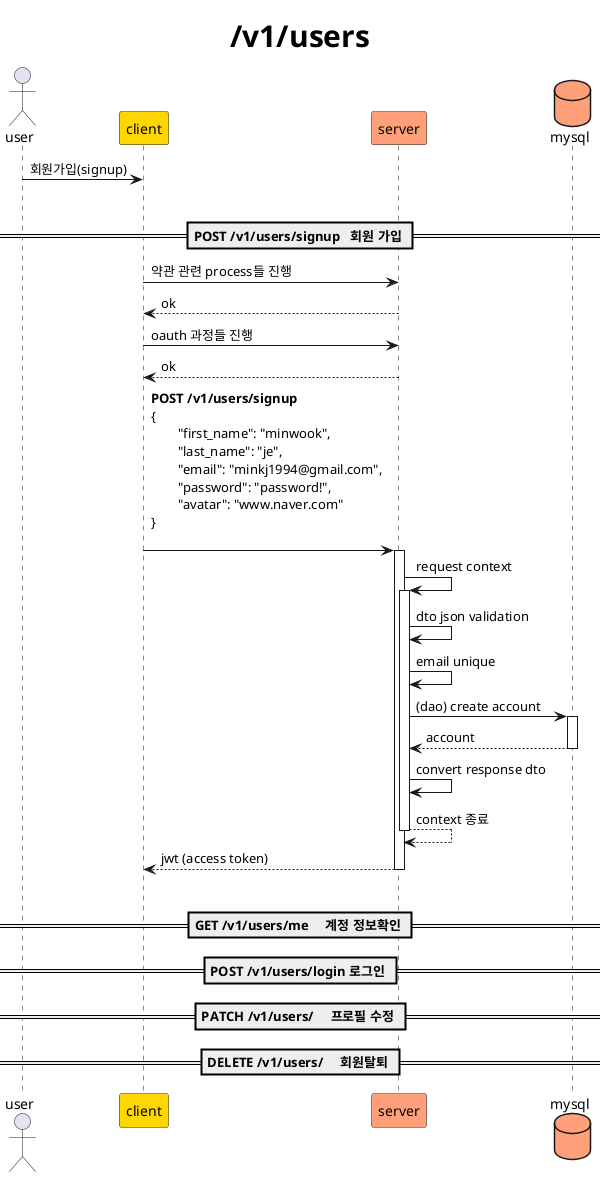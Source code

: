 @startuml

' client
Actor user
Participant client #Gold

' api
Participant "server" as api #LightSalmon
database "mysql" as db #LightSalmon

' title
title <font size=30>/v1/users</font>

' 가입 동선 시작
user -> client  : 회원가입(signup)
|||

== POST /v1/users/signup   회원 가입 ==
client -> api: 약관 관련 process들 진행
return ok
client -> api: oauth 과정들 진행
return ok
client  -> api++: **POST /v1/users/signup**\
\n{\n\t"first_name": "minwook",\n\t"last_name": "je",\n\t"email": "minkj1994@gmail.com",\n\t"password": "password!",\n\t"avatar": "www.naver.com"\n}\n
api -> api++: request context 
api -> api: dto json validation
api -> api: email unique

api -> db++: (dao) create account
return account
api -> api: convert response dto
return context 종료
return jwt (access token)
|||
== GET /v1/users/me     계정 정보확인 ==
== POST /v1/users/login 로그인 ==
== PATCH /v1/users/     프로필 수정 ==
== DELETE /v1/users/     회원탈퇴 ==

@enduml
